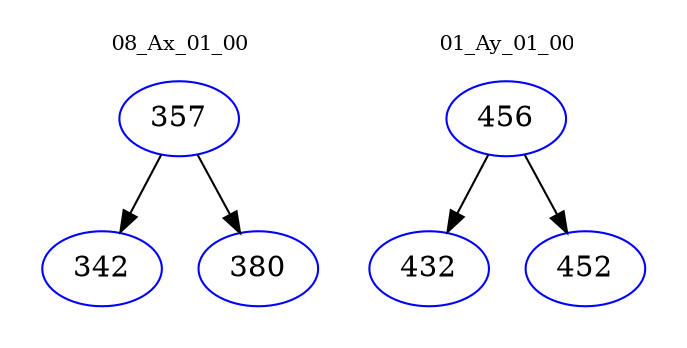 digraph{
subgraph cluster_0 {
color = white
label = "08_Ax_01_00";
fontsize=10;
T0_357 [label="357", color="blue"]
T0_357 -> T0_342 [color="black"]
T0_342 [label="342", color="blue"]
T0_357 -> T0_380 [color="black"]
T0_380 [label="380", color="blue"]
}
subgraph cluster_1 {
color = white
label = "01_Ay_01_00";
fontsize=10;
T1_456 [label="456", color="blue"]
T1_456 -> T1_432 [color="black"]
T1_432 [label="432", color="blue"]
T1_456 -> T1_452 [color="black"]
T1_452 [label="452", color="blue"]
}
}

